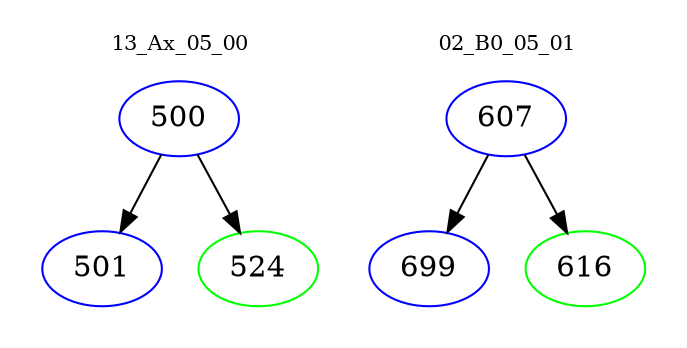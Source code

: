 digraph{
subgraph cluster_0 {
color = white
label = "13_Ax_05_00";
fontsize=10;
T0_500 [label="500", color="blue"]
T0_500 -> T0_501 [color="black"]
T0_501 [label="501", color="blue"]
T0_500 -> T0_524 [color="black"]
T0_524 [label="524", color="green"]
}
subgraph cluster_1 {
color = white
label = "02_B0_05_01";
fontsize=10;
T1_607 [label="607", color="blue"]
T1_607 -> T1_699 [color="black"]
T1_699 [label="699", color="blue"]
T1_607 -> T1_616 [color="black"]
T1_616 [label="616", color="green"]
}
}
